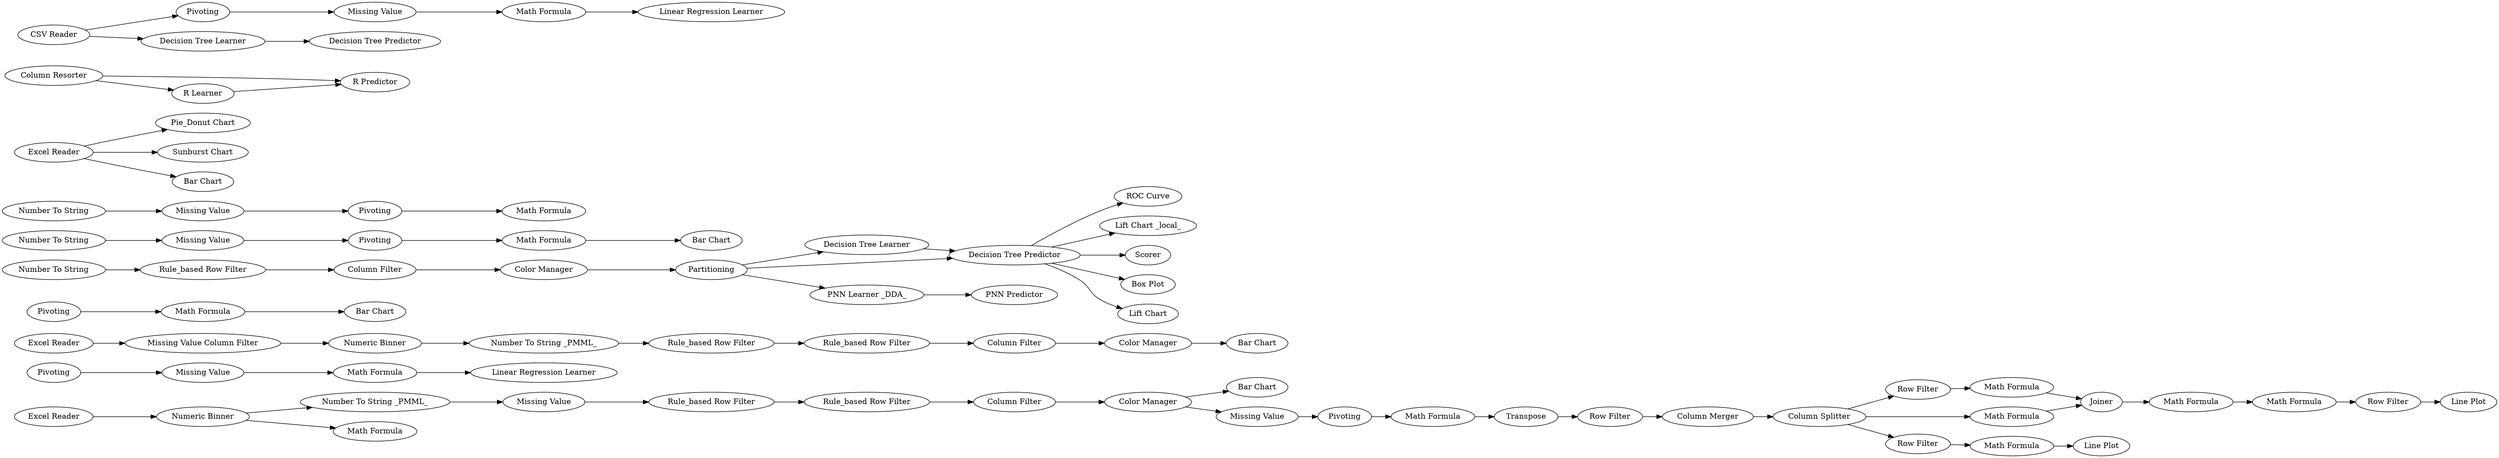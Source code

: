 digraph {
	"-7947479726133855341_71" [label="Row Filter"]
	"-7947479726133855341_76" [label="Math Formula"]
	"-7947479726133855341_83" [label="Line Plot"]
	"-7852393912532892117_10" [label="Math Formula"]
	"-7947479726133855341_57" [label="Bar Chart"]
	"-7947479726133855341_53" [label="Rule_based Row Filter"]
	"-7852393912532892117_14" [label=Pivoting]
	"-7852393912532892117_3" [label="Decision Tree Learner"]
	"-7852393912532892117_36" [label="Rule_based Row Filter"]
	"-7947479726133855341_36" [label="Rule_based Row Filter"]
	"-7852393912532892117_4" [label="Decision Tree Predictor"]
	"-7947479726133855341_58" [label="Missing Value Column Filter"]
	"-7947479726133855341_54" [label="Color Manager"]
	"-7852393912532892117_21" [label="Math Formula"]
	"-7947479726133855341_70" [label="Column Splitter"]
	"-7947479726133855341_60" [label=Pivoting]
	"-7852393912532892117_34" [label="ROC Curve"]
	"-7852393912532892117_27" [label=Pivoting]
	"-7947479726133855341_18" [label="Pie_Donut Chart"]
	"-7852393912532892117_38" [label="Lift Chart _local_"]
	"-7947479726133855341_21" [label="Excel Reader"]
	"-7947479726133855341_43" [label="Numeric Binner"]
	"-7852393912532892117_43" [label="Column Resorter"]
	"-7852393912532892117_35" [label=Scorer]
	"-7947479726133855341_44" [label="Rule_based Row Filter"]
	"-7852393912532892117_40" [label="PNN Learner _DDA_"]
	"-7852393912532892117_13" [label="Missing Value"]
	"-7947479726133855341_52" [label="Number To String _PMML_"]
	"-7852393912532892117_28" [label="Math Formula"]
	"-7852393912532892117_22" [label="Number To String"]
	"-7852393912532892117_41" [label="PNN Predictor"]
	"-7852393912532892117_32" [label="Color Manager"]
	"-7947479726133855341_82" [label="Row Filter"]
	"-7947479726133855341_68" [label="Math Formula"]
	"-7852393912532892117_9" [label="Linear Regression Learner"]
	"-7947479726133855341_4" [label="Decision Tree Predictor"]
	"-7852393912532892117_6" [label="Missing Value"]
	"-7852393912532892117_15" [label="Math Formula"]
	"-7852393912532892117_44" [label="R Predictor"]
	"-7947479726133855341_55" [label="Rule_based Row Filter"]
	"-7947479726133855341_56" [label="Excel Reader"]
	"-7947479726133855341_81" [label="Math Formula"]
	"-7852393912532892117_24" [label="Missing Value"]
	"-7947479726133855341_69" [label="Column Merger"]
	"-7947479726133855341_20" [label="Sunburst Chart"]
	"-7947479726133855341_75" [label="Math Formula"]
	"-7947479726133855341_64" [label=Transpose]
	"-7947479726133855341_37" [label="Column Filter"]
	"-7947479726133855341_61" [label="Missing Value"]
	"-7947479726133855341_15" [label="CSV Reader"]
	"-7947479726133855341_86" [label="Line Plot"]
	"-7947479726133855341_67" [label="Row Filter"]
	"-7947479726133855341_38" [label="Number To String _PMML_"]
	"-7852393912532892117_8" [label=Pivoting]
	"-7852393912532892117_2" [label=Partitioning]
	"-7947479726133855341_3" [label="Decision Tree Learner"]
	"-7947479726133855341_41" [label="Bar Chart"]
	"-7852393912532892117_7" [label="Math Formula"]
	"-7852393912532892117_42" [label="R Learner"]
	"-7947479726133855341_51" [label="Column Filter"]
	"-7852393912532892117_19" [label=Pivoting]
	"-7852393912532892117_12" [label="Linear Regression Learner"]
	"-7852393912532892117_39" [label="Box Plot"]
	"-7947479726133855341_87" [label="Row Filter"]
	"-7947479726133855341_62" [label="Missing Value"]
	"-7852393912532892117_33" [label="Lift Chart"]
	"-7852393912532892117_25" [label="Missing Value"]
	"-7947479726133855341_16" [label="Excel Reader"]
	"-7852393912532892117_18" [label="Bar Chart"]
	"-7852393912532892117_23" [label="Bar Chart"]
	"-7947479726133855341_88" [label="Math Formula"]
	"-7852393912532892117_31" [label="Number To String"]
	"-7852393912532892117_26" [label="Number To String"]
	"-7852393912532892117_37" [label="Column Filter"]
	"-7947479726133855341_50" [label="Numeric Binner"]
	"-7947479726133855341_48" [label="Math Formula"]
	"-7947479726133855341_77" [label=Joiner]
	"-7947479726133855341_40" [label="Color Manager"]
	"-7947479726133855341_63" [label="Math Formula"]
	"-7947479726133855341_19" [label="Bar Chart"]
	"-7852393912532892117_11" [label=Pivoting]
	"-7852393912532892117_21" -> "-7852393912532892117_23"
	"-7852393912532892117_43" -> "-7852393912532892117_42"
	"-7947479726133855341_76" -> "-7947479726133855341_77"
	"-7947479726133855341_87" -> "-7947479726133855341_88"
	"-7852393912532892117_3" -> "-7852393912532892117_4"
	"-7947479726133855341_61" -> "-7947479726133855341_36"
	"-7947479726133855341_21" -> "-7947479726133855341_43"
	"-7947479726133855341_36" -> "-7947479726133855341_44"
	"-7947479726133855341_43" -> "-7947479726133855341_38"
	"-7947479726133855341_52" -> "-7947479726133855341_53"
	"-7947479726133855341_68" -> "-7947479726133855341_81"
	"-7947479726133855341_43" -> "-7947479726133855341_48"
	"-7947479726133855341_62" -> "-7947479726133855341_60"
	"-7852393912532892117_2" -> "-7852393912532892117_3"
	"-7947479726133855341_70" -> "-7947479726133855341_71"
	"-7852393912532892117_10" -> "-7852393912532892117_12"
	"-7947479726133855341_81" -> "-7947479726133855341_82"
	"-7852393912532892117_4" -> "-7852393912532892117_39"
	"-7852393912532892117_4" -> "-7852393912532892117_35"
	"-7852393912532892117_32" -> "-7852393912532892117_2"
	"-7852393912532892117_26" -> "-7852393912532892117_25"
	"-7852393912532892117_25" -> "-7852393912532892117_27"
	"-7852393912532892117_2" -> "-7852393912532892117_40"
	"-7852393912532892117_11" -> "-7852393912532892117_13"
	"-7947479726133855341_70" -> "-7947479726133855341_87"
	"-7852393912532892117_36" -> "-7852393912532892117_37"
	"-7947479726133855341_88" -> "-7947479726133855341_86"
	"-7852393912532892117_8" -> "-7852393912532892117_6"
	"-7852393912532892117_7" -> "-7852393912532892117_9"
	"-7947479726133855341_82" -> "-7947479726133855341_83"
	"-7852393912532892117_40" -> "-7852393912532892117_41"
	"-7947479726133855341_40" -> "-7947479726133855341_62"
	"-7852393912532892117_19" -> "-7852393912532892117_21"
	"-7852393912532892117_6" -> "-7852393912532892117_7"
	"-7852393912532892117_42" -> "-7852393912532892117_44"
	"-7852393912532892117_4" -> "-7852393912532892117_38"
	"-7947479726133855341_60" -> "-7947479726133855341_63"
	"-7852393912532892117_24" -> "-7852393912532892117_19"
	"-7852393912532892117_14" -> "-7852393912532892117_15"
	"-7947479726133855341_15" -> "-7852393912532892117_8"
	"-7947479726133855341_51" -> "-7947479726133855341_54"
	"-7947479726133855341_67" -> "-7947479726133855341_69"
	"-7947479726133855341_38" -> "-7947479726133855341_61"
	"-7947479726133855341_64" -> "-7947479726133855341_67"
	"-7947479726133855341_16" -> "-7947479726133855341_20"
	"-7947479726133855341_44" -> "-7947479726133855341_37"
	"-7947479726133855341_55" -> "-7947479726133855341_51"
	"-7947479726133855341_16" -> "-7947479726133855341_19"
	"-7852393912532892117_13" -> "-7852393912532892117_10"
	"-7947479726133855341_37" -> "-7947479726133855341_40"
	"-7947479726133855341_70" -> "-7947479726133855341_76"
	"-7852393912532892117_43" -> "-7852393912532892117_44"
	"-7947479726133855341_50" -> "-7947479726133855341_52"
	"-7852393912532892117_31" -> "-7852393912532892117_36"
	"-7947479726133855341_75" -> "-7947479726133855341_77"
	"-7852393912532892117_37" -> "-7852393912532892117_32"
	"-7947479726133855341_71" -> "-7947479726133855341_75"
	"-7947479726133855341_15" -> "-7947479726133855341_3"
	"-7852393912532892117_22" -> "-7852393912532892117_24"
	"-7947479726133855341_3" -> "-7947479726133855341_4"
	"-7852393912532892117_4" -> "-7852393912532892117_33"
	"-7947479726133855341_69" -> "-7947479726133855341_70"
	"-7947479726133855341_16" -> "-7947479726133855341_18"
	"-7852393912532892117_2" -> "-7852393912532892117_4"
	"-7947479726133855341_77" -> "-7947479726133855341_68"
	"-7852393912532892117_27" -> "-7852393912532892117_28"
	"-7852393912532892117_4" -> "-7852393912532892117_34"
	"-7947479726133855341_53" -> "-7947479726133855341_55"
	"-7947479726133855341_63" -> "-7947479726133855341_64"
	"-7947479726133855341_56" -> "-7947479726133855341_58"
	"-7947479726133855341_58" -> "-7947479726133855341_50"
	"-7852393912532892117_15" -> "-7852393912532892117_18"
	"-7947479726133855341_54" -> "-7947479726133855341_57"
	"-7947479726133855341_40" -> "-7947479726133855341_41"
	rankdir=LR
}
